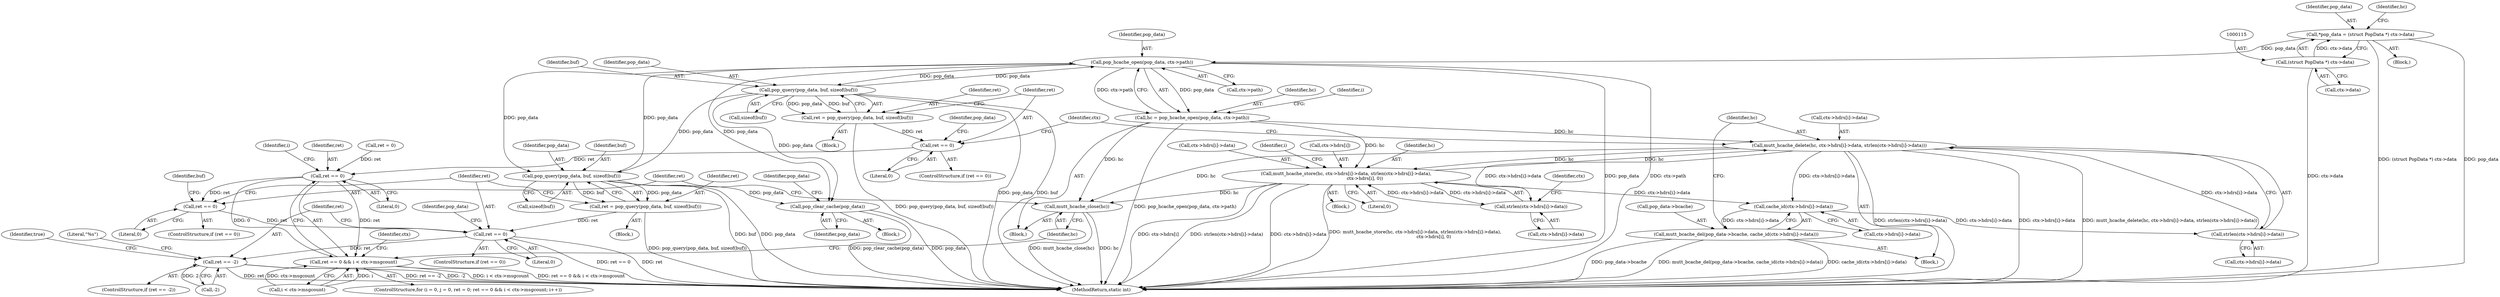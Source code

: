 digraph "0_neomutt_9bfab35522301794483f8f9ed60820bdec9be59e_3@API" {
"1000152" [label="(Call,pop_hcache_open(pop_data, ctx->path))"];
"1000228" [label="(Call,pop_query(pop_data, buf, sizeof(buf)))"];
"1000152" [label="(Call,pop_hcache_open(pop_data, ctx->path))"];
"1000112" [label="(Call,*pop_data = (struct PopData *) ctx->data)"];
"1000114" [label="(Call,(struct PopData *) ctx->data)"];
"1000313" [label="(Call,pop_query(pop_data, buf, sizeof(buf)))"];
"1000150" [label="(Call,hc = pop_hcache_open(pop_data, ctx->path))"];
"1000250" [label="(Call,mutt_hcache_delete(hc, ctx->hdrs[i]->data, strlen(ctx->hdrs[i]->data)))"];
"1000242" [label="(Call,cache_id(ctx->hdrs[i]->data))"];
"1000238" [label="(Call,mutt_bcache_del(pop_data->bcache, cache_id(ctx->hdrs[i]->data)))"];
"1000259" [label="(Call,strlen(ctx->hdrs[i]->data))"];
"1000276" [label="(Call,mutt_hcache_store(hc, ctx->hdrs[i]->data, strlen(ctx->hdrs[i]->data),\n                          ctx->hdrs[i], 0))"];
"1000285" [label="(Call,strlen(ctx->hdrs[i]->data))"];
"1000299" [label="(Call,mutt_hcache_close(hc))"];
"1000311" [label="(Call,ret = pop_query(pop_data, buf, sizeof(buf)))"];
"1000319" [label="(Call,ret == 0)"];
"1000338" [label="(Call,ret == -2)"];
"1000328" [label="(Call,pop_clear_cache(pop_data))"];
"1000226" [label="(Call,ret = pop_query(pop_data, buf, sizeof(buf)))"];
"1000234" [label="(Call,ret == 0)"];
"1000170" [label="(Call,ret == 0)"];
"1000169" [label="(Call,ret == 0 && i < ctx->msgcount)"];
"1000302" [label="(Call,ret == 0)"];
"1000250" [label="(Call,mutt_hcache_delete(hc, ctx->hdrs[i]->data, strlen(ctx->hdrs[i]->data)))"];
"1000277" [label="(Identifier,hc)"];
"1000113" [label="(Identifier,pop_data)"];
"1000112" [label="(Call,*pop_data = (struct PopData *) ctx->data)"];
"1000276" [label="(Call,mutt_hcache_store(hc, ctx->hdrs[i]->data, strlen(ctx->hdrs[i]->data),\n                          ctx->hdrs[i], 0))"];
"1000325" [label="(Identifier,pop_data)"];
"1000278" [label="(Call,ctx->hdrs[i]->data)"];
"1000303" [label="(Identifier,ret)"];
"1000338" [label="(Call,ret == -2)"];
"1000236" [label="(Literal,0)"];
"1000152" [label="(Call,pop_hcache_open(pop_data, ctx->path))"];
"1000260" [label="(Call,ctx->hdrs[i]->data)"];
"1000300" [label="(Identifier,hc)"];
"1000234" [label="(Call,ret == 0)"];
"1000114" [label="(Call,(struct PopData *) ctx->data)"];
"1000337" [label="(ControlStructure,if (ret == -2))"];
"1000173" [label="(Call,i < ctx->msgcount)"];
"1000171" [label="(Identifier,ret)"];
"1000285" [label="(Call,strlen(ctx->hdrs[i]->data))"];
"1000170" [label="(Call,ret == 0)"];
"1000251" [label="(Identifier,hc)"];
"1000238" [label="(Call,mutt_bcache_del(pop_data->bcache, cache_id(ctx->hdrs[i]->data)))"];
"1000311" [label="(Call,ret = pop_query(pop_data, buf, sizeof(buf)))"];
"1000166" [label="(Call,ret = 0)"];
"1000340" [label="(Call,-2)"];
"1000174" [label="(Identifier,i)"];
"1000305" [label="(Block,)"];
"1000151" [label="(Identifier,hc)"];
"1000172" [label="(Literal,0)"];
"1000299" [label="(Call,mutt_hcache_close(hc))"];
"1000275" [label="(Block,)"];
"1000233" [label="(ControlStructure,if (ret == 0))"];
"1000131" [label="(Block,)"];
"1000322" [label="(Block,)"];
"1000160" [label="(Identifier,i)"];
"1000271" [label="(Identifier,ctx)"];
"1000328" [label="(Call,pop_clear_cache(pop_data))"];
"1000231" [label="(Call,sizeof(buf))"];
"1000318" [label="(ControlStructure,if (ret == 0))"];
"1000314" [label="(Identifier,pop_data)"];
"1000150" [label="(Call,hc = pop_hcache_open(pop_data, ctx->path))"];
"1000286" [label="(Call,ctx->hdrs[i]->data)"];
"1000179" [label="(Identifier,i)"];
"1000332" [label="(Identifier,pop_data)"];
"1000320" [label="(Identifier,ret)"];
"1000307" [label="(Identifier,buf)"];
"1000344" [label="(Literal,\"%s\")"];
"1000252" [label="(Call,ctx->hdrs[i]->data)"];
"1000116" [label="(Call,ctx->data)"];
"1000130" [label="(Identifier,true)"];
"1000239" [label="(Call,pop_data->bcache)"];
"1000122" [label="(Identifier,hc)"];
"1000154" [label="(Call,ctx->path)"];
"1000293" [label="(Call,ctx->hdrs[i])"];
"1000157" [label="(ControlStructure,for (i = 0, j = 0, ret = 0; ret == 0 && i < ctx->msgcount; i++))"];
"1000321" [label="(Literal,0)"];
"1000230" [label="(Identifier,buf)"];
"1000295" [label="(Identifier,ctx)"];
"1000200" [label="(Block,)"];
"1000242" [label="(Call,cache_id(ctx->hdrs[i]->data))"];
"1000312" [label="(Identifier,ret)"];
"1000329" [label="(Identifier,pop_data)"];
"1000298" [label="(Literal,0)"];
"1000259" [label="(Call,strlen(ctx->hdrs[i]->data))"];
"1000339" [label="(Identifier,ret)"];
"1000304" [label="(Literal,0)"];
"1000227" [label="(Identifier,ret)"];
"1000169" [label="(Call,ret == 0 && i < ctx->msgcount)"];
"1000153" [label="(Identifier,pop_data)"];
"1000351" [label="(MethodReturn,static int)"];
"1000235" [label="(Identifier,ret)"];
"1000228" [label="(Call,pop_query(pop_data, buf, sizeof(buf)))"];
"1000315" [label="(Identifier,buf)"];
"1000302" [label="(Call,ret == 0)"];
"1000237" [label="(Block,)"];
"1000301" [label="(ControlStructure,if (ret == 0))"];
"1000319" [label="(Call,ret == 0)"];
"1000313" [label="(Call,pop_query(pop_data, buf, sizeof(buf)))"];
"1000240" [label="(Identifier,pop_data)"];
"1000103" [label="(Block,)"];
"1000316" [label="(Call,sizeof(buf))"];
"1000243" [label="(Call,ctx->hdrs[i]->data)"];
"1000229" [label="(Identifier,pop_data)"];
"1000226" [label="(Call,ret = pop_query(pop_data, buf, sizeof(buf)))"];
"1000186" [label="(Identifier,ctx)"];
"1000152" -> "1000150"  [label="AST: "];
"1000152" -> "1000154"  [label="CFG: "];
"1000153" -> "1000152"  [label="AST: "];
"1000154" -> "1000152"  [label="AST: "];
"1000150" -> "1000152"  [label="CFG: "];
"1000152" -> "1000351"  [label="DDG: pop_data"];
"1000152" -> "1000351"  [label="DDG: ctx->path"];
"1000152" -> "1000150"  [label="DDG: pop_data"];
"1000152" -> "1000150"  [label="DDG: ctx->path"];
"1000228" -> "1000152"  [label="DDG: pop_data"];
"1000112" -> "1000152"  [label="DDG: pop_data"];
"1000313" -> "1000152"  [label="DDG: pop_data"];
"1000152" -> "1000228"  [label="DDG: pop_data"];
"1000152" -> "1000313"  [label="DDG: pop_data"];
"1000152" -> "1000328"  [label="DDG: pop_data"];
"1000228" -> "1000226"  [label="AST: "];
"1000228" -> "1000231"  [label="CFG: "];
"1000229" -> "1000228"  [label="AST: "];
"1000230" -> "1000228"  [label="AST: "];
"1000231" -> "1000228"  [label="AST: "];
"1000226" -> "1000228"  [label="CFG: "];
"1000228" -> "1000351"  [label="DDG: pop_data"];
"1000228" -> "1000351"  [label="DDG: buf"];
"1000228" -> "1000226"  [label="DDG: pop_data"];
"1000228" -> "1000226"  [label="DDG: buf"];
"1000228" -> "1000313"  [label="DDG: pop_data"];
"1000228" -> "1000328"  [label="DDG: pop_data"];
"1000112" -> "1000103"  [label="AST: "];
"1000112" -> "1000114"  [label="CFG: "];
"1000113" -> "1000112"  [label="AST: "];
"1000114" -> "1000112"  [label="AST: "];
"1000122" -> "1000112"  [label="CFG: "];
"1000112" -> "1000351"  [label="DDG: (struct PopData *) ctx->data"];
"1000112" -> "1000351"  [label="DDG: pop_data"];
"1000114" -> "1000112"  [label="DDG: ctx->data"];
"1000114" -> "1000116"  [label="CFG: "];
"1000115" -> "1000114"  [label="AST: "];
"1000116" -> "1000114"  [label="AST: "];
"1000114" -> "1000351"  [label="DDG: ctx->data"];
"1000313" -> "1000311"  [label="AST: "];
"1000313" -> "1000316"  [label="CFG: "];
"1000314" -> "1000313"  [label="AST: "];
"1000315" -> "1000313"  [label="AST: "];
"1000316" -> "1000313"  [label="AST: "];
"1000311" -> "1000313"  [label="CFG: "];
"1000313" -> "1000351"  [label="DDG: buf"];
"1000313" -> "1000351"  [label="DDG: pop_data"];
"1000313" -> "1000311"  [label="DDG: pop_data"];
"1000313" -> "1000311"  [label="DDG: buf"];
"1000313" -> "1000328"  [label="DDG: pop_data"];
"1000150" -> "1000131"  [label="AST: "];
"1000151" -> "1000150"  [label="AST: "];
"1000160" -> "1000150"  [label="CFG: "];
"1000150" -> "1000351"  [label="DDG: pop_hcache_open(pop_data, ctx->path)"];
"1000150" -> "1000250"  [label="DDG: hc"];
"1000150" -> "1000276"  [label="DDG: hc"];
"1000150" -> "1000299"  [label="DDG: hc"];
"1000250" -> "1000237"  [label="AST: "];
"1000250" -> "1000259"  [label="CFG: "];
"1000251" -> "1000250"  [label="AST: "];
"1000252" -> "1000250"  [label="AST: "];
"1000259" -> "1000250"  [label="AST: "];
"1000271" -> "1000250"  [label="CFG: "];
"1000250" -> "1000351"  [label="DDG: strlen(ctx->hdrs[i]->data)"];
"1000250" -> "1000351"  [label="DDG: ctx->hdrs[i]->data"];
"1000250" -> "1000351"  [label="DDG: mutt_hcache_delete(hc, ctx->hdrs[i]->data, strlen(ctx->hdrs[i]->data))"];
"1000250" -> "1000242"  [label="DDG: ctx->hdrs[i]->data"];
"1000276" -> "1000250"  [label="DDG: hc"];
"1000259" -> "1000250"  [label="DDG: ctx->hdrs[i]->data"];
"1000250" -> "1000276"  [label="DDG: hc"];
"1000250" -> "1000285"  [label="DDG: ctx->hdrs[i]->data"];
"1000250" -> "1000299"  [label="DDG: hc"];
"1000242" -> "1000238"  [label="AST: "];
"1000242" -> "1000243"  [label="CFG: "];
"1000243" -> "1000242"  [label="AST: "];
"1000238" -> "1000242"  [label="CFG: "];
"1000242" -> "1000238"  [label="DDG: ctx->hdrs[i]->data"];
"1000276" -> "1000242"  [label="DDG: ctx->hdrs[i]->data"];
"1000242" -> "1000259"  [label="DDG: ctx->hdrs[i]->data"];
"1000238" -> "1000237"  [label="AST: "];
"1000239" -> "1000238"  [label="AST: "];
"1000251" -> "1000238"  [label="CFG: "];
"1000238" -> "1000351"  [label="DDG: pop_data->bcache"];
"1000238" -> "1000351"  [label="DDG: mutt_bcache_del(pop_data->bcache, cache_id(ctx->hdrs[i]->data))"];
"1000238" -> "1000351"  [label="DDG: cache_id(ctx->hdrs[i]->data)"];
"1000259" -> "1000260"  [label="CFG: "];
"1000260" -> "1000259"  [label="AST: "];
"1000276" -> "1000275"  [label="AST: "];
"1000276" -> "1000298"  [label="CFG: "];
"1000277" -> "1000276"  [label="AST: "];
"1000278" -> "1000276"  [label="AST: "];
"1000285" -> "1000276"  [label="AST: "];
"1000293" -> "1000276"  [label="AST: "];
"1000298" -> "1000276"  [label="AST: "];
"1000179" -> "1000276"  [label="CFG: "];
"1000276" -> "1000351"  [label="DDG: ctx->hdrs[i]"];
"1000276" -> "1000351"  [label="DDG: strlen(ctx->hdrs[i]->data)"];
"1000276" -> "1000351"  [label="DDG: ctx->hdrs[i]->data"];
"1000276" -> "1000351"  [label="DDG: mutt_hcache_store(hc, ctx->hdrs[i]->data, strlen(ctx->hdrs[i]->data),\n                          ctx->hdrs[i], 0)"];
"1000285" -> "1000276"  [label="DDG: ctx->hdrs[i]->data"];
"1000276" -> "1000285"  [label="DDG: ctx->hdrs[i]->data"];
"1000276" -> "1000299"  [label="DDG: hc"];
"1000285" -> "1000286"  [label="CFG: "];
"1000286" -> "1000285"  [label="AST: "];
"1000295" -> "1000285"  [label="CFG: "];
"1000299" -> "1000131"  [label="AST: "];
"1000299" -> "1000300"  [label="CFG: "];
"1000300" -> "1000299"  [label="AST: "];
"1000303" -> "1000299"  [label="CFG: "];
"1000299" -> "1000351"  [label="DDG: mutt_hcache_close(hc)"];
"1000299" -> "1000351"  [label="DDG: hc"];
"1000311" -> "1000305"  [label="AST: "];
"1000312" -> "1000311"  [label="AST: "];
"1000320" -> "1000311"  [label="CFG: "];
"1000311" -> "1000351"  [label="DDG: pop_query(pop_data, buf, sizeof(buf))"];
"1000311" -> "1000319"  [label="DDG: ret"];
"1000319" -> "1000318"  [label="AST: "];
"1000319" -> "1000321"  [label="CFG: "];
"1000320" -> "1000319"  [label="AST: "];
"1000321" -> "1000319"  [label="AST: "];
"1000325" -> "1000319"  [label="CFG: "];
"1000339" -> "1000319"  [label="CFG: "];
"1000319" -> "1000351"  [label="DDG: ret == 0"];
"1000319" -> "1000351"  [label="DDG: ret"];
"1000302" -> "1000319"  [label="DDG: ret"];
"1000319" -> "1000338"  [label="DDG: ret"];
"1000338" -> "1000337"  [label="AST: "];
"1000338" -> "1000340"  [label="CFG: "];
"1000339" -> "1000338"  [label="AST: "];
"1000340" -> "1000338"  [label="AST: "];
"1000130" -> "1000338"  [label="CFG: "];
"1000344" -> "1000338"  [label="CFG: "];
"1000338" -> "1000351"  [label="DDG: ret"];
"1000338" -> "1000351"  [label="DDG: ret == -2"];
"1000338" -> "1000351"  [label="DDG: -2"];
"1000340" -> "1000338"  [label="DDG: 2"];
"1000328" -> "1000322"  [label="AST: "];
"1000328" -> "1000329"  [label="CFG: "];
"1000329" -> "1000328"  [label="AST: "];
"1000332" -> "1000328"  [label="CFG: "];
"1000328" -> "1000351"  [label="DDG: pop_clear_cache(pop_data)"];
"1000328" -> "1000351"  [label="DDG: pop_data"];
"1000226" -> "1000200"  [label="AST: "];
"1000227" -> "1000226"  [label="AST: "];
"1000235" -> "1000226"  [label="CFG: "];
"1000226" -> "1000351"  [label="DDG: pop_query(pop_data, buf, sizeof(buf))"];
"1000226" -> "1000234"  [label="DDG: ret"];
"1000234" -> "1000233"  [label="AST: "];
"1000234" -> "1000236"  [label="CFG: "];
"1000235" -> "1000234"  [label="AST: "];
"1000236" -> "1000234"  [label="AST: "];
"1000240" -> "1000234"  [label="CFG: "];
"1000271" -> "1000234"  [label="CFG: "];
"1000234" -> "1000170"  [label="DDG: ret"];
"1000170" -> "1000169"  [label="AST: "];
"1000170" -> "1000172"  [label="CFG: "];
"1000171" -> "1000170"  [label="AST: "];
"1000172" -> "1000170"  [label="AST: "];
"1000174" -> "1000170"  [label="CFG: "];
"1000169" -> "1000170"  [label="CFG: "];
"1000170" -> "1000169"  [label="DDG: ret"];
"1000170" -> "1000169"  [label="DDG: 0"];
"1000166" -> "1000170"  [label="DDG: ret"];
"1000170" -> "1000302"  [label="DDG: ret"];
"1000169" -> "1000157"  [label="AST: "];
"1000169" -> "1000173"  [label="CFG: "];
"1000173" -> "1000169"  [label="AST: "];
"1000186" -> "1000169"  [label="CFG: "];
"1000300" -> "1000169"  [label="CFG: "];
"1000169" -> "1000351"  [label="DDG: ret == 0 && i < ctx->msgcount"];
"1000169" -> "1000351"  [label="DDG: i < ctx->msgcount"];
"1000173" -> "1000169"  [label="DDG: i"];
"1000173" -> "1000169"  [label="DDG: ctx->msgcount"];
"1000302" -> "1000301"  [label="AST: "];
"1000302" -> "1000304"  [label="CFG: "];
"1000303" -> "1000302"  [label="AST: "];
"1000304" -> "1000302"  [label="AST: "];
"1000307" -> "1000302"  [label="CFG: "];
"1000320" -> "1000302"  [label="CFG: "];
}
